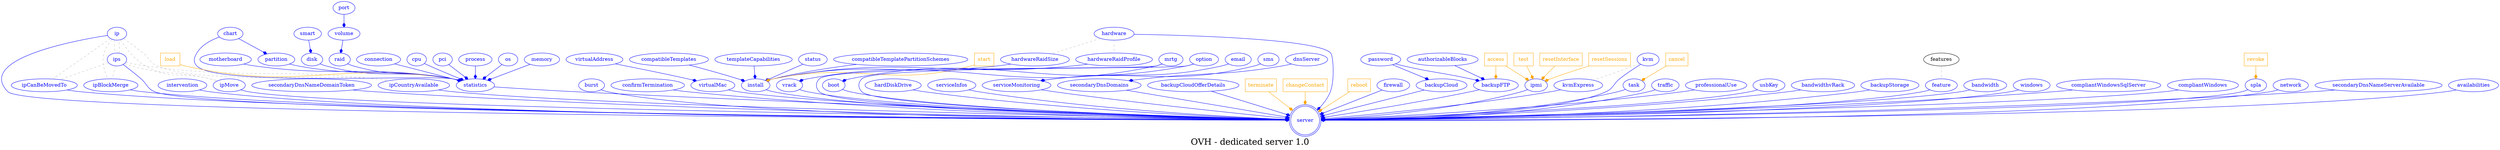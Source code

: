 digraph LexiconGraph {
graph[label="OVH - dedicated server 1.0", fontsize=24]
splines=true
"server" [color=blue, fontcolor=blue, shape=doublecircle]
"ipBlockMerge" -> "server" [color=blue, fontcolor=blue, arrowhead=diamond, arrowtail=none]
"ipBlockMerge" [color=blue, fontcolor=blue, shape=ellipse]
"ip" -> "ipBlockMerge" [color=grey, fontcolor=grey, arrowhead=none, arrowtail=none, style=dashed]
"ips" -> "ipBlockMerge" [color=grey, fontcolor=grey, arrowhead=none, arrowtail=none, style=dashed]
"statistics" -> "server" [color=blue, fontcolor=blue, arrowhead=diamond, arrowtail=none]
"statistics" [color=blue, fontcolor=blue, shape=ellipse]
"connection" -> "statistics" [color=blue, fontcolor=blue, arrowhead=diamond, arrowtail=none]
"connection" [color=blue, fontcolor=blue, shape=ellipse]
"chart" -> "statistics" [color=blue, fontcolor=blue, arrowhead=diamond, arrowtail=none]
"chart" [color=blue, fontcolor=blue, shape=ellipse]
"cpu" -> "statistics" [color=blue, fontcolor=blue, arrowhead=diamond, arrowtail=none]
"cpu" [color=blue, fontcolor=blue, shape=ellipse]
"pci" -> "statistics" [color=blue, fontcolor=blue, arrowhead=diamond, arrowtail=none]
"pci" [color=blue, fontcolor=blue, shape=ellipse]
"disk" -> "statistics" [color=blue, fontcolor=blue, arrowhead=diamond, arrowtail=none]
"disk" [color=blue, fontcolor=blue, shape=ellipse]
"smart" -> "disk" [color=blue, fontcolor=blue, arrowhead=diamond, arrowtail=none]
"smart" [color=blue, fontcolor=blue, shape=ellipse]
"process" -> "statistics" [color=blue, fontcolor=blue, arrowhead=diamond, arrowtail=none]
"process" [color=blue, fontcolor=blue, shape=ellipse]
"os" -> "statistics" [color=blue, fontcolor=blue, arrowhead=diamond, arrowtail=none]
"os" [color=blue, fontcolor=blue, shape=ellipse]
"raid" -> "statistics" [color=blue, fontcolor=blue, arrowhead=diamond, arrowtail=none]
"raid" [color=blue, fontcolor=blue, shape=ellipse]
"volume" -> "raid" [color=blue, fontcolor=blue, arrowhead=diamond, arrowtail=none]
"volume" [color=blue, fontcolor=blue, shape=ellipse]
"port" -> "volume" [color=blue, fontcolor=blue, arrowhead=diamond, arrowtail=none]
"port" [color=blue, fontcolor=blue, shape=ellipse]
"memory" -> "statistics" [color=blue, fontcolor=blue, arrowhead=diamond, arrowtail=none]
"memory" [color=blue, fontcolor=blue, shape=ellipse]
"load" [color=orange, fontcolor=orange, shape=box]
"load" -> "statistics" [color=orange, fontcolor=orange, arrowhead=diamond, arrowtail=none]
"partition" -> "statistics" [color=blue, fontcolor=blue, arrowhead=diamond, arrowtail=none]
"partition" [color=blue, fontcolor=blue, shape=ellipse]
"chart" -> "partition" [color=blue, fontcolor=blue, arrowhead=diamond, arrowtail=none]
"motherboard" -> "statistics" [color=blue, fontcolor=blue, arrowhead=diamond, arrowtail=none]
"motherboard" [color=blue, fontcolor=blue, shape=ellipse]
"intervention" -> "server" [color=blue, fontcolor=blue, arrowhead=diamond, arrowtail=none]
"intervention" [color=blue, fontcolor=blue, shape=ellipse]
"ips" -> "server" [color=blue, fontcolor=blue, arrowhead=diamond, arrowtail=none]
"ips" [color=blue, fontcolor=blue, shape=ellipse]
"ip" -> "ips" [color=grey, fontcolor=grey, arrowhead=none, arrowtail=none, style=dashed]
"virtualMac" -> "server" [color=blue, fontcolor=blue, arrowhead=diamond, arrowtail=none]
"virtualMac" [color=blue, fontcolor=blue, shape=ellipse]
"virtualAddress" -> "virtualMac" [color=blue, fontcolor=blue, arrowhead=diamond, arrowtail=none]
"virtualAddress" [color=blue, fontcolor=blue, shape=ellipse]
"secondaryDnsNameDomainToken" -> "server" [color=blue, fontcolor=blue, arrowhead=diamond, arrowtail=none]
"secondaryDnsNameDomainToken" [color=blue, fontcolor=blue, shape=ellipse]
"install" -> "server" [color=blue, fontcolor=blue, arrowhead=diamond, arrowtail=none]
"install" [color=blue, fontcolor=blue, shape=ellipse]
"hardwareRaidSize" -> "install" [color=blue, fontcolor=blue, arrowhead=diamond, arrowtail=none]
"hardwareRaidSize" [color=blue, fontcolor=blue, shape=ellipse]
"hardware" -> "hardwareRaidSize" [color=grey, fontcolor=grey, arrowhead=none, arrowtail=none, style=dashed]
"hardwareRaidProfile" -> "install" [color=blue, fontcolor=blue, arrowhead=diamond, arrowtail=none]
"hardwareRaidProfile" [color=blue, fontcolor=blue, shape=ellipse]
"hardware" -> "hardwareRaidProfile" [color=grey, fontcolor=grey, arrowhead=none, arrowtail=none, style=dashed]
"compatibleTemplates" -> "install" [color=blue, fontcolor=blue, arrowhead=diamond, arrowtail=none]
"compatibleTemplates" [color=blue, fontcolor=blue, shape=ellipse]
"templateCapabilities" -> "install" [color=blue, fontcolor=blue, arrowhead=diamond, arrowtail=none]
"templateCapabilities" [color=blue, fontcolor=blue, shape=ellipse]
"status" -> "install" [color=blue, fontcolor=blue, arrowhead=diamond, arrowtail=none]
"status" [color=blue, fontcolor=blue, shape=ellipse]
"compatibleTemplatePartitionSchemes" -> "install" [color=blue, fontcolor=blue, arrowhead=diamond, arrowtail=none]
"compatibleTemplatePartitionSchemes" [color=blue, fontcolor=blue, shape=ellipse]
"start" [color=orange, fontcolor=orange, shape=box]
"start" -> "install" [color=orange, fontcolor=orange, arrowhead=diamond, arrowtail=none]
"burst" -> "server" [color=blue, fontcolor=blue, arrowhead=diamond, arrowtail=none]
"burst" [color=blue, fontcolor=blue, shape=ellipse]
"confirmTermination" -> "server" [color=blue, fontcolor=blue, arrowhead=diamond, arrowtail=none]
"confirmTermination" [color=blue, fontcolor=blue, shape=ellipse]
"vrack" -> "server" [color=blue, fontcolor=blue, arrowhead=diamond, arrowtail=none]
"vrack" [color=blue, fontcolor=blue, shape=ellipse]
"mrtg" -> "vrack" [color=blue, fontcolor=blue, arrowhead=diamond, arrowtail=none]
"mrtg" [color=blue, fontcolor=blue, shape=ellipse]
"boot" -> "server" [color=blue, fontcolor=blue, arrowhead=diamond, arrowtail=none]
"boot" [color=blue, fontcolor=blue, shape=ellipse]
"option" -> "boot" [color=blue, fontcolor=blue, arrowhead=diamond, arrowtail=none]
"option" [color=blue, fontcolor=blue, shape=ellipse]
"serviceMonitoring" -> "server" [color=blue, fontcolor=blue, arrowhead=diamond, arrowtail=none]
"serviceMonitoring" [color=blue, fontcolor=blue, shape=ellipse]
"email" -> "serviceMonitoring" [color=blue, fontcolor=blue, arrowhead=diamond, arrowtail=none]
"email" [color=blue, fontcolor=blue, shape=ellipse]
"sms" -> "serviceMonitoring" [color=blue, fontcolor=blue, arrowhead=diamond, arrowtail=none]
"sms" [color=blue, fontcolor=blue, shape=ellipse]
"ipMove" -> "server" [color=blue, fontcolor=blue, arrowhead=diamond, arrowtail=none]
"ipMove" [color=blue, fontcolor=blue, shape=ellipse]
"ip" -> "ipMove" [color=grey, fontcolor=grey, arrowhead=none, arrowtail=none, style=dashed]
"ips" -> "ipMove" [color=grey, fontcolor=grey, arrowhead=none, arrowtail=none, style=dashed]
"hardDiskDrive" -> "server" [color=blue, fontcolor=blue, arrowhead=diamond, arrowtail=none]
"hardDiskDrive" [color=blue, fontcolor=blue, shape=ellipse]
"serviceInfos" -> "server" [color=blue, fontcolor=blue, arrowhead=diamond, arrowtail=none]
"serviceInfos" [color=blue, fontcolor=blue, shape=ellipse]
"secondaryDnsDomains" -> "server" [color=blue, fontcolor=blue, arrowhead=diamond, arrowtail=none]
"secondaryDnsDomains" [color=blue, fontcolor=blue, shape=ellipse]
"dnsServer" -> "secondaryDnsDomains" [color=blue, fontcolor=blue, arrowhead=diamond, arrowtail=none]
"dnsServer" [color=blue, fontcolor=blue, shape=ellipse]
"ipCountryAvailable" -> "server" [color=blue, fontcolor=blue, arrowhead=diamond, arrowtail=none]
"ipCountryAvailable" [color=blue, fontcolor=blue, shape=ellipse]
"ip" -> "ipCountryAvailable" [color=grey, fontcolor=grey, arrowhead=none, arrowtail=none, style=dashed]
"ips" -> "ipCountryAvailable" [color=grey, fontcolor=grey, arrowhead=none, arrowtail=none, style=dashed]
"backupCloudOfferDetails" -> "server" [color=blue, fontcolor=blue, arrowhead=diamond, arrowtail=none]
"backupCloudOfferDetails" [color=blue, fontcolor=blue, shape=ellipse]
"terminate" [color=orange, fontcolor=orange, shape=box]
"terminate" -> "server" [color=orange, fontcolor=orange, arrowhead=diamond, arrowtail=none]
"changeContact" [color=orange, fontcolor=orange, shape=box]
"changeContact" -> "server" [color=orange, fontcolor=orange, arrowhead=diamond, arrowtail=none]
"mrtg" -> "server" [color=blue, fontcolor=blue, arrowhead=diamond, arrowtail=none]
"option" -> "server" [color=blue, fontcolor=blue, arrowhead=diamond, arrowtail=none]
"ipCanBeMovedTo" -> "server" [color=blue, fontcolor=blue, arrowhead=diamond, arrowtail=none]
"ipCanBeMovedTo" [color=blue, fontcolor=blue, shape=ellipse]
"ip" -> "ipCanBeMovedTo" [color=grey, fontcolor=grey, arrowhead=none, arrowtail=none, style=dashed]
"ips" -> "ipCanBeMovedTo" [color=grey, fontcolor=grey, arrowhead=none, arrowtail=none, style=dashed]
"reboot" [color=orange, fontcolor=orange, shape=box]
"reboot" -> "server" [color=orange, fontcolor=orange, arrowhead=diamond, arrowtail=none]
"firewall" -> "server" [color=blue, fontcolor=blue, arrowhead=diamond, arrowtail=none]
"firewall" [color=blue, fontcolor=blue, shape=ellipse]
"backupFTP" -> "server" [color=blue, fontcolor=blue, arrowhead=diamond, arrowtail=none]
"backupFTP" [color=blue, fontcolor=blue, shape=ellipse]
"password" -> "backupFTP" [color=blue, fontcolor=blue, arrowhead=diamond, arrowtail=none]
"password" [color=blue, fontcolor=blue, shape=ellipse]
"authorizableBlocks" -> "backupFTP" [color=blue, fontcolor=blue, arrowhead=diamond, arrowtail=none]
"authorizableBlocks" [color=blue, fontcolor=blue, shape=ellipse]
"access" [color=orange, fontcolor=orange, shape=box]
"access" -> "backupFTP" [color=orange, fontcolor=orange, arrowhead=diamond, arrowtail=none]
"ipmi" -> "server" [color=blue, fontcolor=blue, arrowhead=diamond, arrowtail=none]
"ipmi" [color=blue, fontcolor=blue, shape=ellipse]
"test" [color=orange, fontcolor=orange, shape=box]
"test" -> "ipmi" [color=orange, fontcolor=orange, arrowhead=diamond, arrowtail=none]
"resetInterface" [color=orange, fontcolor=orange, shape=box]
"resetInterface" -> "ipmi" [color=orange, fontcolor=orange, arrowhead=diamond, arrowtail=none]
"access" -> "ipmi" [color=orange, fontcolor=orange, arrowhead=diamond, arrowtail=none]
"resetSessions" [color=orange, fontcolor=orange, shape=box]
"resetSessions" -> "ipmi" [color=orange, fontcolor=orange, arrowhead=diamond, arrowtail=none]
"kvm" -> "server" [color=blue, fontcolor=blue, arrowhead=diamond, arrowtail=none]
"kvm" [color=blue, fontcolor=blue, shape=ellipse]
"backupCloud" -> "server" [color=blue, fontcolor=blue, arrowhead=diamond, arrowtail=none]
"backupCloud" [color=blue, fontcolor=blue, shape=ellipse]
"password" -> "backupCloud" [color=blue, fontcolor=blue, arrowhead=diamond, arrowtail=none]
"task" -> "server" [color=blue, fontcolor=blue, arrowhead=diamond, arrowtail=none]
"task" [color=blue, fontcolor=blue, shape=ellipse]
"cancel" [color=orange, fontcolor=orange, shape=box]
"cancel" -> "task" [color=orange, fontcolor=orange, arrowhead=diamond, arrowtail=none]
"kvmExpress" -> "server" [color=blue, fontcolor=blue, arrowhead=diamond, arrowtail=none]
"kvmExpress" [color=blue, fontcolor=blue, shape=ellipse]
"kvm" -> "kvmExpress" [color=grey, fontcolor=grey, arrowhead=none, arrowtail=none, style=dashed]
"traffic" -> "server" [color=blue, fontcolor=blue, arrowhead=diamond, arrowtail=none]
"traffic" [color=blue, fontcolor=blue, shape=ellipse]
"professionalUse" -> "server" [color=blue, fontcolor=blue, arrowhead=diamond, arrowtail=none]
"professionalUse" [color=blue, fontcolor=blue, shape=ellipse]
"ip" -> "server" [color=blue, fontcolor=blue, arrowhead=diamond, arrowtail=none]
"ip" [color=blue, fontcolor=blue, shape=ellipse]
"ips" -> "ip" [color=grey, fontcolor=grey, arrowhead=none, arrowtail=none, style=dashed]
"usbKey" -> "server" [color=blue, fontcolor=blue, arrowhead=diamond, arrowtail=none]
"usbKey" [color=blue, fontcolor=blue, shape=ellipse]
"bandwidthvRack" -> "server" [color=blue, fontcolor=blue, arrowhead=diamond, arrowtail=none]
"bandwidthvRack" [color=blue, fontcolor=blue, shape=ellipse]
"backupStorage" -> "server" [color=blue, fontcolor=blue, arrowhead=diamond, arrowtail=none]
"backupStorage" [color=blue, fontcolor=blue, shape=ellipse]
"feature" -> "server" [color=blue, fontcolor=blue, arrowhead=diamond, arrowtail=none]
"feature" [color=blue, fontcolor=blue, shape=ellipse]
"features" -> "feature" [color=grey, fontcolor=grey, arrowhead=none, arrowtail=none, style=dashed]
"bandwidth" -> "server" [color=blue, fontcolor=blue, arrowhead=diamond, arrowtail=none]
"bandwidth" [color=blue, fontcolor=blue, shape=ellipse]
"windows" -> "server" [color=blue, fontcolor=blue, arrowhead=diamond, arrowtail=none]
"windows" [color=blue, fontcolor=blue, shape=ellipse]
"compliantWindowsSqlServer" -> "server" [color=blue, fontcolor=blue, arrowhead=diamond, arrowtail=none]
"compliantWindowsSqlServer" [color=blue, fontcolor=blue, shape=ellipse]
"compliantWindows" -> "server" [color=blue, fontcolor=blue, arrowhead=diamond, arrowtail=none]
"compliantWindows" [color=blue, fontcolor=blue, shape=ellipse]
"spla" -> "server" [color=blue, fontcolor=blue, arrowhead=diamond, arrowtail=none]
"spla" [color=blue, fontcolor=blue, shape=ellipse]
"revoke" [color=orange, fontcolor=orange, shape=box]
"revoke" -> "spla" [color=orange, fontcolor=orange, arrowhead=diamond, arrowtail=none]
"network" -> "server" [color=blue, fontcolor=blue, arrowhead=diamond, arrowtail=none]
"network" [color=blue, fontcolor=blue, shape=ellipse]
"hardware" -> "server" [color=blue, fontcolor=blue, arrowhead=diamond, arrowtail=none]
"hardware" [color=blue, fontcolor=blue, shape=ellipse]
"secondaryDnsNameServerAvailable" -> "server" [color=blue, fontcolor=blue, arrowhead=diamond, arrowtail=none]
"secondaryDnsNameServerAvailable" [color=blue, fontcolor=blue, shape=ellipse]
"availabilities" -> "server" [color=blue, fontcolor=blue, arrowhead=diamond, arrowtail=none]
"availabilities" [color=blue, fontcolor=blue, shape=ellipse]
}
